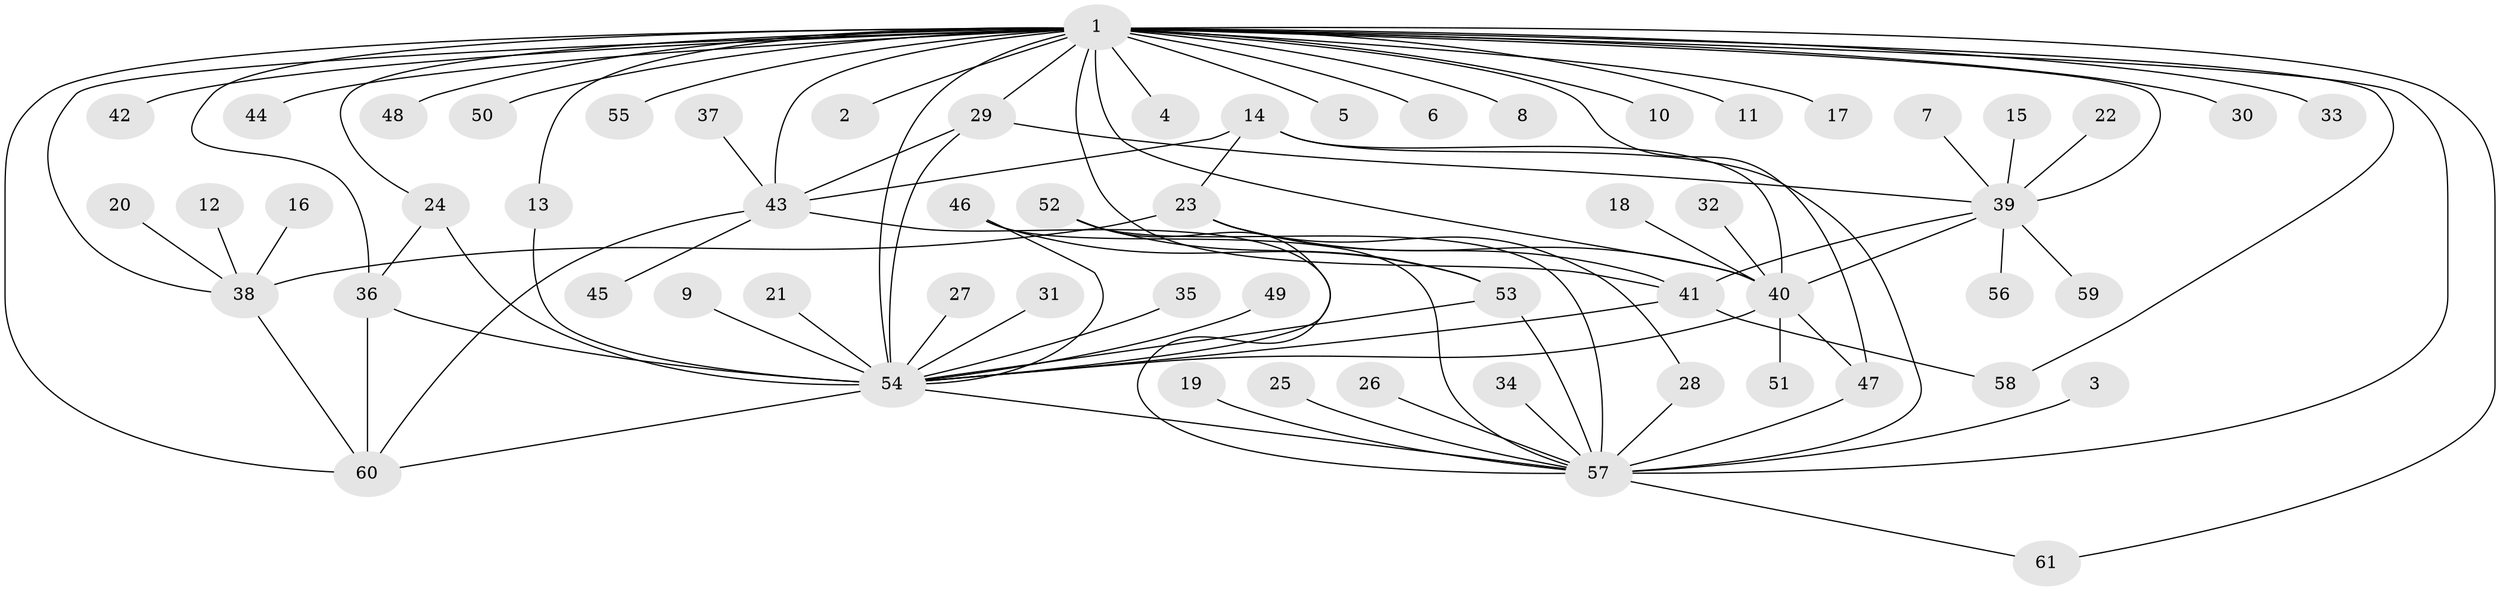 // original degree distribution, {21: 0.008264462809917356, 27: 0.008264462809917356, 1: 0.4628099173553719, 3: 0.09090909090909091, 8: 0.024793388429752067, 20: 0.008264462809917356, 2: 0.2727272727272727, 5: 0.04132231404958678, 12: 0.01652892561983471, 13: 0.008264462809917356, 7: 0.008264462809917356, 6: 0.008264462809917356, 4: 0.04132231404958678}
// Generated by graph-tools (version 1.1) at 2025/25/03/09/25 03:25:56]
// undirected, 61 vertices, 92 edges
graph export_dot {
graph [start="1"]
  node [color=gray90,style=filled];
  1;
  2;
  3;
  4;
  5;
  6;
  7;
  8;
  9;
  10;
  11;
  12;
  13;
  14;
  15;
  16;
  17;
  18;
  19;
  20;
  21;
  22;
  23;
  24;
  25;
  26;
  27;
  28;
  29;
  30;
  31;
  32;
  33;
  34;
  35;
  36;
  37;
  38;
  39;
  40;
  41;
  42;
  43;
  44;
  45;
  46;
  47;
  48;
  49;
  50;
  51;
  52;
  53;
  54;
  55;
  56;
  57;
  58;
  59;
  60;
  61;
  1 -- 2 [weight=1.0];
  1 -- 4 [weight=1.0];
  1 -- 5 [weight=1.0];
  1 -- 6 [weight=1.0];
  1 -- 8 [weight=1.0];
  1 -- 10 [weight=1.0];
  1 -- 11 [weight=1.0];
  1 -- 13 [weight=1.0];
  1 -- 17 [weight=1.0];
  1 -- 24 [weight=1.0];
  1 -- 29 [weight=1.0];
  1 -- 30 [weight=1.0];
  1 -- 33 [weight=1.0];
  1 -- 36 [weight=1.0];
  1 -- 38 [weight=1.0];
  1 -- 39 [weight=3.0];
  1 -- 40 [weight=4.0];
  1 -- 41 [weight=1.0];
  1 -- 42 [weight=2.0];
  1 -- 43 [weight=2.0];
  1 -- 44 [weight=1.0];
  1 -- 47 [weight=1.0];
  1 -- 48 [weight=1.0];
  1 -- 50 [weight=1.0];
  1 -- 54 [weight=4.0];
  1 -- 55 [weight=1.0];
  1 -- 57 [weight=2.0];
  1 -- 58 [weight=1.0];
  1 -- 60 [weight=1.0];
  1 -- 61 [weight=1.0];
  3 -- 57 [weight=1.0];
  7 -- 39 [weight=1.0];
  9 -- 54 [weight=1.0];
  12 -- 38 [weight=1.0];
  13 -- 54 [weight=1.0];
  14 -- 23 [weight=1.0];
  14 -- 40 [weight=1.0];
  14 -- 43 [weight=2.0];
  14 -- 57 [weight=1.0];
  15 -- 39 [weight=1.0];
  16 -- 38 [weight=1.0];
  18 -- 40 [weight=1.0];
  19 -- 57 [weight=1.0];
  20 -- 38 [weight=1.0];
  21 -- 54 [weight=1.0];
  22 -- 39 [weight=1.0];
  23 -- 28 [weight=1.0];
  23 -- 38 [weight=1.0];
  23 -- 40 [weight=1.0];
  23 -- 41 [weight=1.0];
  24 -- 36 [weight=1.0];
  24 -- 54 [weight=1.0];
  25 -- 57 [weight=1.0];
  26 -- 57 [weight=1.0];
  27 -- 54 [weight=1.0];
  28 -- 57 [weight=1.0];
  29 -- 39 [weight=1.0];
  29 -- 43 [weight=1.0];
  29 -- 54 [weight=1.0];
  31 -- 54 [weight=1.0];
  32 -- 40 [weight=1.0];
  34 -- 57 [weight=1.0];
  35 -- 54 [weight=1.0];
  36 -- 54 [weight=1.0];
  36 -- 60 [weight=1.0];
  37 -- 43 [weight=1.0];
  38 -- 60 [weight=1.0];
  39 -- 40 [weight=2.0];
  39 -- 41 [weight=1.0];
  39 -- 56 [weight=1.0];
  39 -- 59 [weight=1.0];
  40 -- 47 [weight=1.0];
  40 -- 51 [weight=1.0];
  40 -- 54 [weight=1.0];
  41 -- 54 [weight=1.0];
  41 -- 58 [weight=1.0];
  43 -- 45 [weight=1.0];
  43 -- 57 [weight=1.0];
  43 -- 60 [weight=1.0];
  46 -- 53 [weight=1.0];
  46 -- 54 [weight=1.0];
  46 -- 57 [weight=1.0];
  47 -- 57 [weight=1.0];
  49 -- 54 [weight=1.0];
  52 -- 53 [weight=1.0];
  52 -- 54 [weight=1.0];
  52 -- 57 [weight=1.0];
  53 -- 54 [weight=1.0];
  53 -- 57 [weight=1.0];
  54 -- 57 [weight=1.0];
  54 -- 60 [weight=1.0];
  57 -- 61 [weight=1.0];
}

